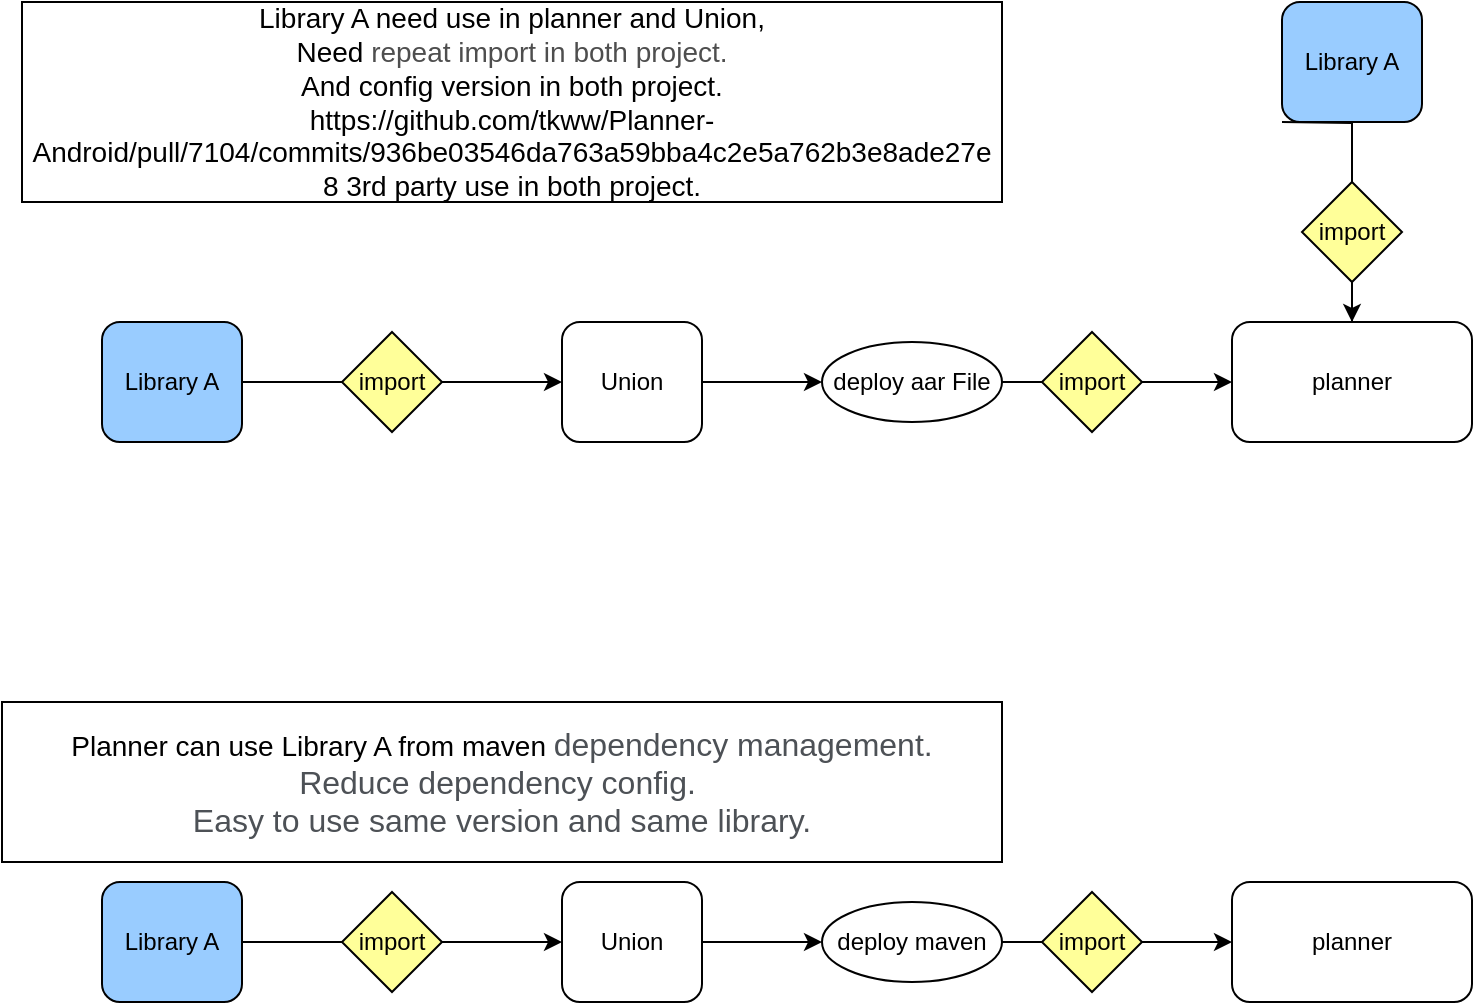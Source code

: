 <mxfile version="14.9.6" type="github">
  <diagram id="RId8-rulqUCuER-rvPwq" name="Page-1">
    <mxGraphModel dx="2111" dy="621" grid="1" gridSize="10" guides="1" tooltips="1" connect="1" arrows="1" fold="1" page="1" pageScale="1" pageWidth="827" pageHeight="1169" math="0" shadow="0">
      <root>
        <mxCell id="0" />
        <mxCell id="1" parent="0" />
        <mxCell id="fV03khcgGxPLp-E_VUfp-7" style="edgeStyle=orthogonalEdgeStyle;rounded=0;orthogonalLoop=1;jettySize=auto;html=1;" parent="1" source="fV03khcgGxPLp-E_VUfp-1" target="fV03khcgGxPLp-E_VUfp-5" edge="1">
          <mxGeometry relative="1" as="geometry" />
        </mxCell>
        <mxCell id="fV03khcgGxPLp-E_VUfp-1" value="Union" style="rounded=1;whiteSpace=wrap;html=1;" parent="1" vertex="1">
          <mxGeometry x="50" y="260" width="70" height="60" as="geometry" />
        </mxCell>
        <mxCell id="fV03khcgGxPLp-E_VUfp-3" style="edgeStyle=orthogonalEdgeStyle;rounded=0;orthogonalLoop=1;jettySize=auto;html=1;startArrow=none;" parent="1" source="fV03khcgGxPLp-E_VUfp-8" target="fV03khcgGxPLp-E_VUfp-1" edge="1">
          <mxGeometry relative="1" as="geometry" />
        </mxCell>
        <mxCell id="fV03khcgGxPLp-E_VUfp-2" value="Library A" style="rounded=1;whiteSpace=wrap;html=1;fillColor=#99CCFF;" parent="1" vertex="1">
          <mxGeometry x="-180" y="260" width="70" height="60" as="geometry" />
        </mxCell>
        <mxCell id="fV03khcgGxPLp-E_VUfp-10" style="edgeStyle=orthogonalEdgeStyle;rounded=0;orthogonalLoop=1;jettySize=auto;html=1;entryX=0;entryY=0.5;entryDx=0;entryDy=0;" parent="1" source="fV03khcgGxPLp-E_VUfp-5" target="fV03khcgGxPLp-E_VUfp-9" edge="1">
          <mxGeometry relative="1" as="geometry" />
        </mxCell>
        <mxCell id="fV03khcgGxPLp-E_VUfp-5" value="deploy aar File" style="ellipse;whiteSpace=wrap;html=1;" parent="1" vertex="1">
          <mxGeometry x="180" y="270" width="90" height="40" as="geometry" />
        </mxCell>
        <mxCell id="fV03khcgGxPLp-E_VUfp-9" value="planner" style="rounded=1;whiteSpace=wrap;html=1;" parent="1" vertex="1">
          <mxGeometry x="385" y="260" width="120" height="60" as="geometry" />
        </mxCell>
        <mxCell id="fV03khcgGxPLp-E_VUfp-12" style="edgeStyle=orthogonalEdgeStyle;rounded=0;orthogonalLoop=1;jettySize=auto;html=1;entryX=0.5;entryY=0;entryDx=0;entryDy=0;startArrow=none;" parent="1" source="fV03khcgGxPLp-E_VUfp-15" target="fV03khcgGxPLp-E_VUfp-9" edge="1">
          <mxGeometry relative="1" as="geometry">
            <mxPoint x="410" y="160" as="sourcePoint" />
          </mxGeometry>
        </mxCell>
        <mxCell id="fV03khcgGxPLp-E_VUfp-13" value="Library A" style="rounded=1;whiteSpace=wrap;html=1;fillColor=#99CCFF;" parent="1" vertex="1">
          <mxGeometry x="410" y="100" width="70" height="60" as="geometry" />
        </mxCell>
        <mxCell id="fV03khcgGxPLp-E_VUfp-8" value="import" style="rhombus;whiteSpace=wrap;html=1;fillColor=#FFFF99;" parent="1" vertex="1">
          <mxGeometry x="-60" y="265" width="50" height="50" as="geometry" />
        </mxCell>
        <mxCell id="fV03khcgGxPLp-E_VUfp-14" value="" style="edgeStyle=orthogonalEdgeStyle;rounded=0;orthogonalLoop=1;jettySize=auto;html=1;endArrow=none;" parent="1" source="fV03khcgGxPLp-E_VUfp-2" target="fV03khcgGxPLp-E_VUfp-8" edge="1">
          <mxGeometry relative="1" as="geometry">
            <mxPoint x="-110" y="290" as="sourcePoint" />
            <mxPoint x="50" y="290" as="targetPoint" />
          </mxGeometry>
        </mxCell>
        <mxCell id="fV03khcgGxPLp-E_VUfp-15" value="import" style="rhombus;whiteSpace=wrap;html=1;fillColor=#FFFF99;" parent="1" vertex="1">
          <mxGeometry x="420" y="190" width="50" height="50" as="geometry" />
        </mxCell>
        <mxCell id="fV03khcgGxPLp-E_VUfp-16" value="" style="edgeStyle=orthogonalEdgeStyle;rounded=0;orthogonalLoop=1;jettySize=auto;html=1;entryX=0.5;entryY=0;entryDx=0;entryDy=0;endArrow=none;" parent="1" target="fV03khcgGxPLp-E_VUfp-15" edge="1">
          <mxGeometry relative="1" as="geometry">
            <mxPoint x="410" y="160" as="sourcePoint" />
            <mxPoint x="410" y="260" as="targetPoint" />
          </mxGeometry>
        </mxCell>
        <mxCell id="fV03khcgGxPLp-E_VUfp-17" value="import" style="rhombus;whiteSpace=wrap;html=1;fillColor=#FFFF99;" parent="1" vertex="1">
          <mxGeometry x="290" y="265" width="50" height="50" as="geometry" />
        </mxCell>
        <mxCell id="fV03khcgGxPLp-E_VUfp-18" style="edgeStyle=orthogonalEdgeStyle;rounded=0;orthogonalLoop=1;jettySize=auto;html=1;" parent="1" source="fV03khcgGxPLp-E_VUfp-19" target="fV03khcgGxPLp-E_VUfp-23" edge="1">
          <mxGeometry relative="1" as="geometry" />
        </mxCell>
        <mxCell id="fV03khcgGxPLp-E_VUfp-19" value="Union" style="rounded=1;whiteSpace=wrap;html=1;" parent="1" vertex="1">
          <mxGeometry x="50" y="540" width="70" height="60" as="geometry" />
        </mxCell>
        <mxCell id="fV03khcgGxPLp-E_VUfp-20" style="edgeStyle=orthogonalEdgeStyle;rounded=0;orthogonalLoop=1;jettySize=auto;html=1;startArrow=none;" parent="1" source="fV03khcgGxPLp-E_VUfp-27" target="fV03khcgGxPLp-E_VUfp-19" edge="1">
          <mxGeometry relative="1" as="geometry" />
        </mxCell>
        <mxCell id="fV03khcgGxPLp-E_VUfp-21" value="Library A" style="rounded=1;whiteSpace=wrap;html=1;fillColor=#99CCFF;" parent="1" vertex="1">
          <mxGeometry x="-180" y="540" width="70" height="60" as="geometry" />
        </mxCell>
        <mxCell id="fV03khcgGxPLp-E_VUfp-22" style="edgeStyle=orthogonalEdgeStyle;rounded=0;orthogonalLoop=1;jettySize=auto;html=1;entryX=0;entryY=0.5;entryDx=0;entryDy=0;" parent="1" source="fV03khcgGxPLp-E_VUfp-23" target="fV03khcgGxPLp-E_VUfp-24" edge="1">
          <mxGeometry relative="1" as="geometry" />
        </mxCell>
        <mxCell id="fV03khcgGxPLp-E_VUfp-23" value="deploy maven" style="ellipse;whiteSpace=wrap;html=1;" parent="1" vertex="1">
          <mxGeometry x="180" y="550" width="90" height="40" as="geometry" />
        </mxCell>
        <mxCell id="fV03khcgGxPLp-E_VUfp-24" value="planner" style="rounded=1;whiteSpace=wrap;html=1;" parent="1" vertex="1">
          <mxGeometry x="385" y="540" width="120" height="60" as="geometry" />
        </mxCell>
        <mxCell id="fV03khcgGxPLp-E_VUfp-27" value="import" style="rhombus;whiteSpace=wrap;html=1;fillColor=#FFFF99;" parent="1" vertex="1">
          <mxGeometry x="-60" y="545" width="50" height="50" as="geometry" />
        </mxCell>
        <mxCell id="fV03khcgGxPLp-E_VUfp-28" value="" style="edgeStyle=orthogonalEdgeStyle;rounded=0;orthogonalLoop=1;jettySize=auto;html=1;endArrow=none;" parent="1" source="fV03khcgGxPLp-E_VUfp-21" target="fV03khcgGxPLp-E_VUfp-27" edge="1">
          <mxGeometry relative="1" as="geometry">
            <mxPoint x="-110" y="570" as="sourcePoint" />
            <mxPoint x="50" y="570" as="targetPoint" />
          </mxGeometry>
        </mxCell>
        <mxCell id="fV03khcgGxPLp-E_VUfp-31" value="import" style="rhombus;whiteSpace=wrap;html=1;fillColor=#FFFF99;" parent="1" vertex="1">
          <mxGeometry x="290" y="545" width="50" height="50" as="geometry" />
        </mxCell>
        <mxCell id="fV03khcgGxPLp-E_VUfp-32" value="&lt;font style=&quot;font-size: 14px&quot;&gt;Library A need use in planner and Union,&lt;br&gt;Need&amp;nbsp;&lt;span style=&quot;color: rgb(78 , 78 , 78) ; font-family: &amp;#34;helvetica&amp;#34; , &amp;#34;lucida grande&amp;#34; , &amp;#34;lucida&amp;#34; , &amp;#34;verdana&amp;#34; , sans-serif ; background-color: rgb(255 , 255 , 255)&quot;&gt;repeat import in both project.&lt;br&gt;&lt;/span&gt;And config version in both project.&lt;br&gt;https://github.com/tkww/Planner-Android/pull/7104/commits/936be03546da763a59bba4c2e5a762b3e8ade27e&lt;br&gt;8 3rd party use in both project.&lt;/font&gt;" style="rounded=0;whiteSpace=wrap;html=1;fillColor=#FFFFFF;" parent="1" vertex="1">
          <mxGeometry x="-220" y="100" width="490" height="100" as="geometry" />
        </mxCell>
        <mxCell id="fV03khcgGxPLp-E_VUfp-33" value="&lt;font style=&quot;font-size: 14px&quot;&gt;Planner can use Library A from maven&amp;nbsp;&lt;/font&gt;&lt;span style=&quot;color: rgb(77 , 81 , 86) ; font-family: &amp;#34;arial&amp;#34; , sans-serif ; text-align: left ; background-color: rgb(255 , 255 , 255)&quot;&gt;&lt;font size=&quot;3&quot;&gt;dependency management.&lt;br&gt;Reduce dependency config.&amp;nbsp;&lt;br&gt;Easy to use same version and same library.&lt;/font&gt;&lt;br&gt;&lt;/span&gt;" style="rounded=0;whiteSpace=wrap;html=1;fillColor=#FFFFFF;" parent="1" vertex="1">
          <mxGeometry x="-230" y="450" width="500" height="80" as="geometry" />
        </mxCell>
      </root>
    </mxGraphModel>
  </diagram>
</mxfile>
